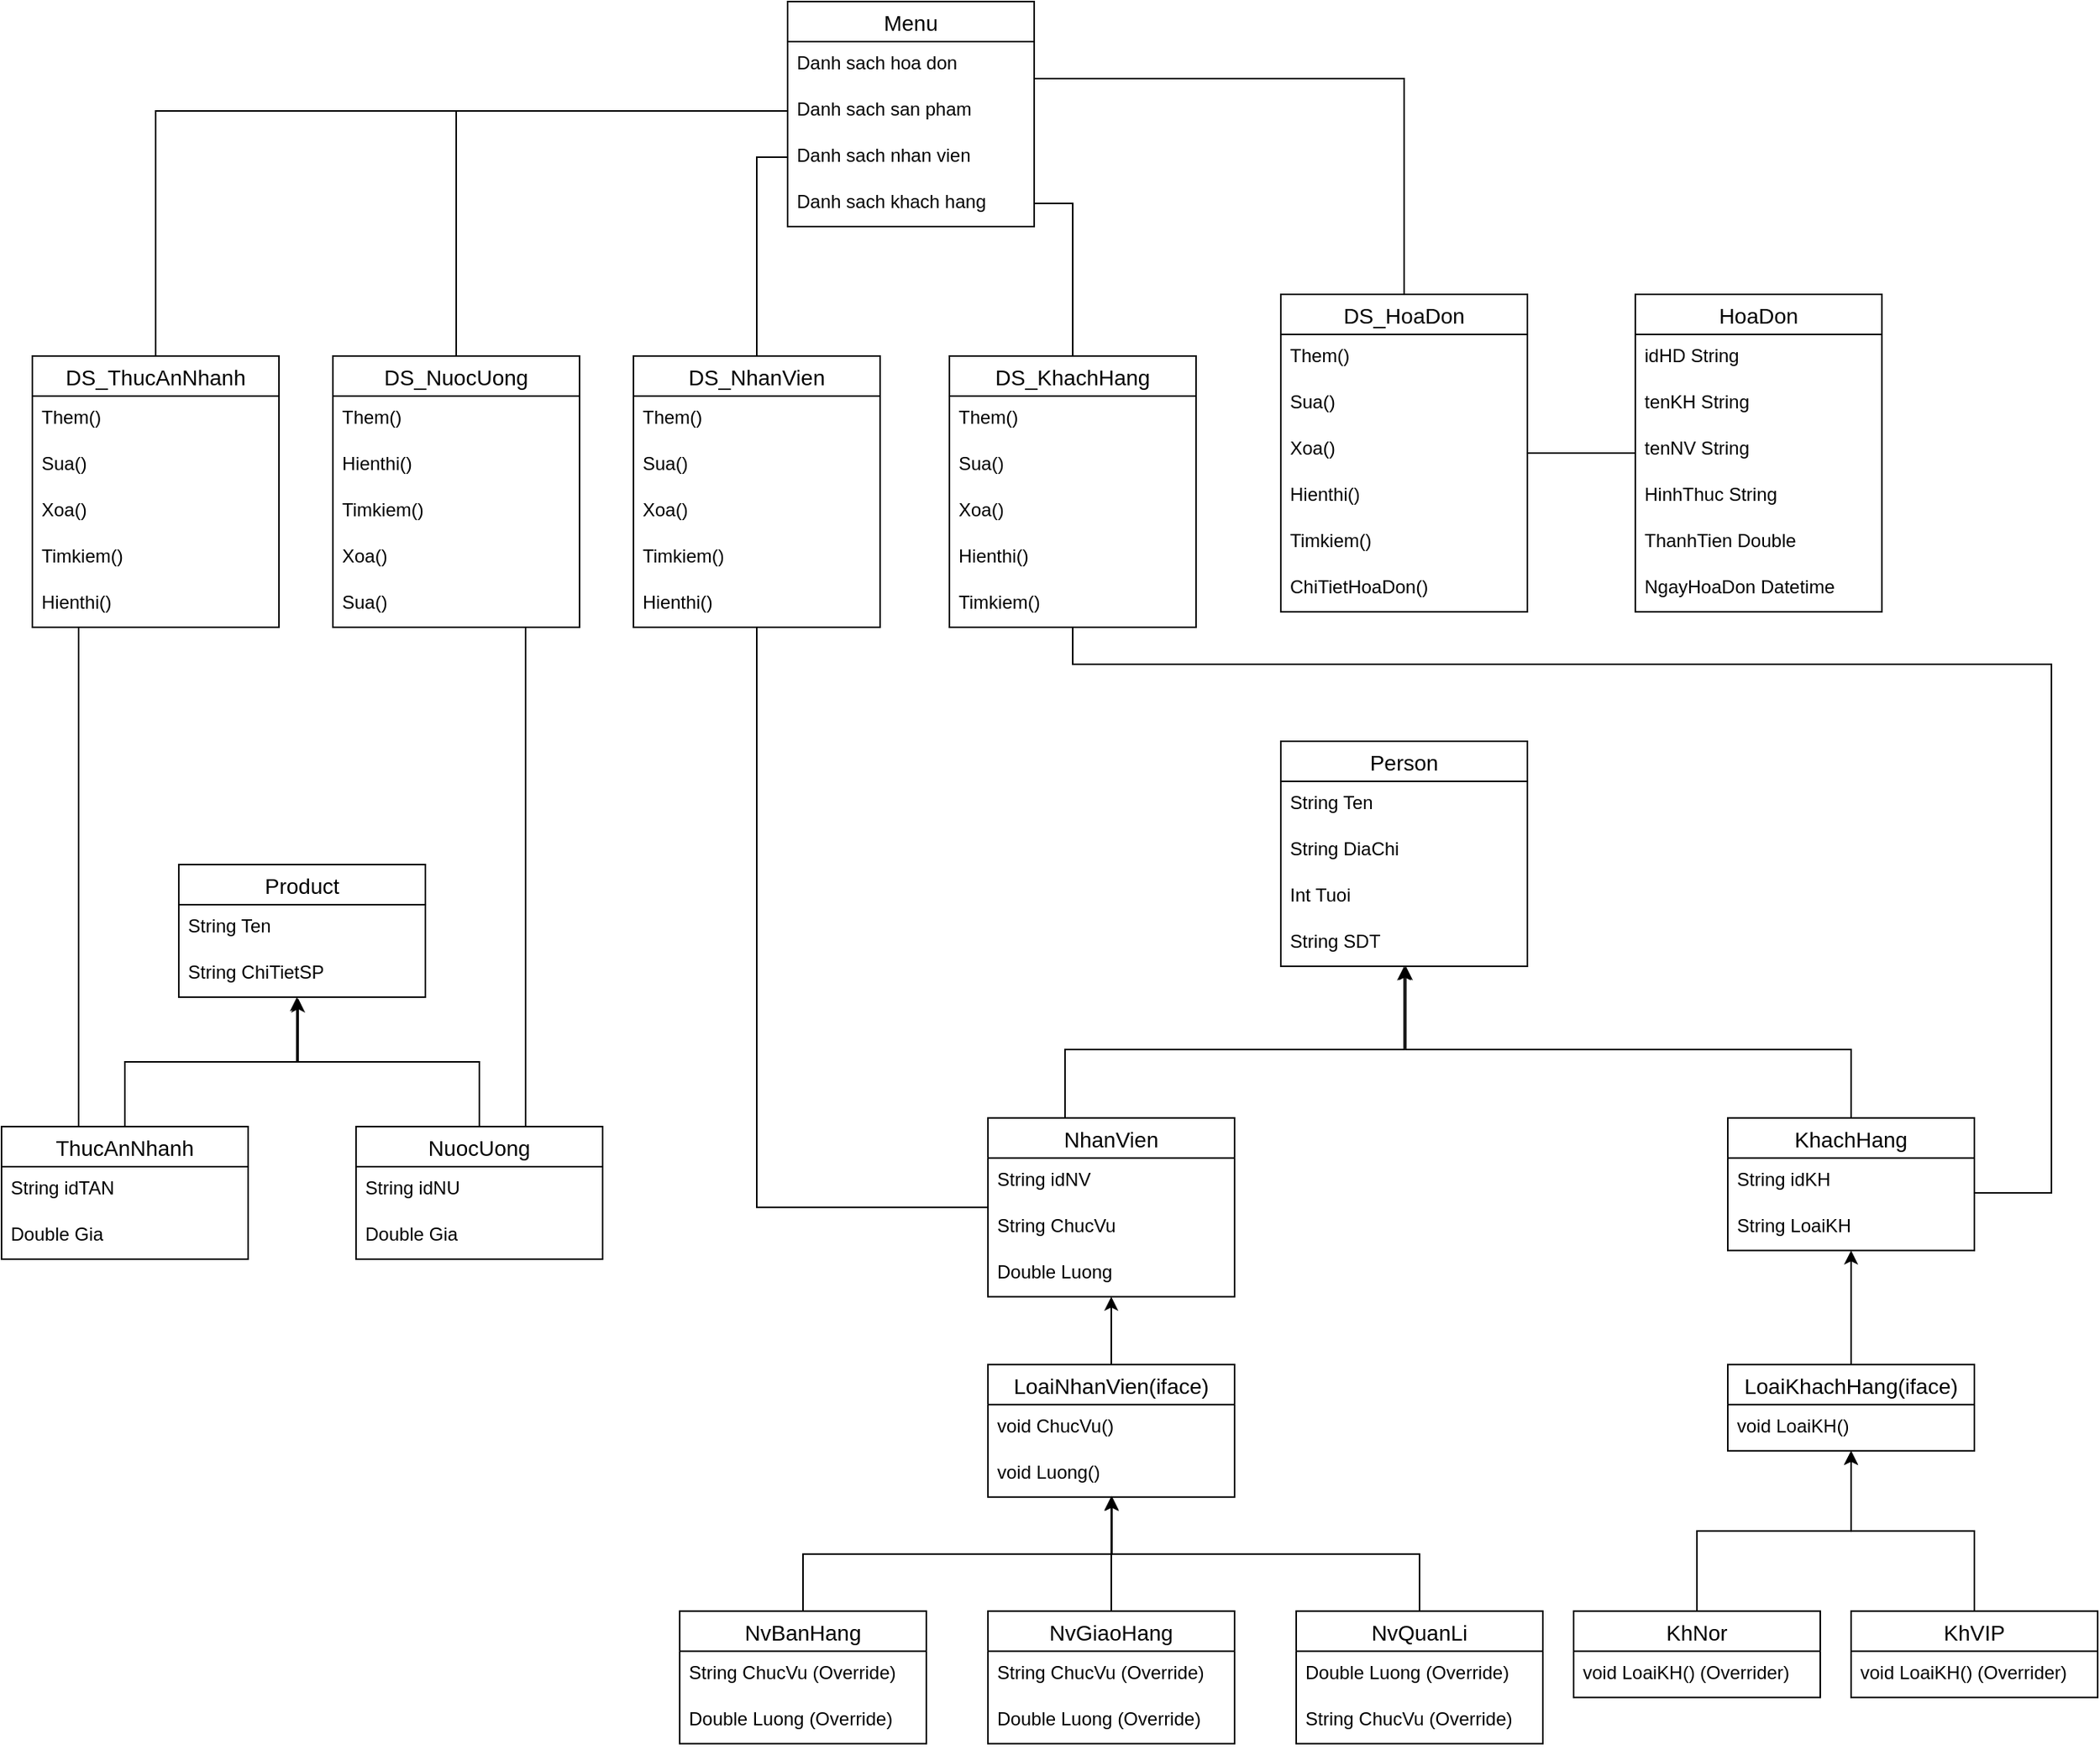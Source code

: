 <mxfile version="15.8.7" type="device"><diagram id="EVMcfRyq3tiRmZQSGh5y" name="Page-1"><mxGraphModel dx="3122" dy="1957" grid="1" gridSize="10" guides="1" tooltips="1" connect="1" arrows="1" fold="1" page="1" pageScale="1" pageWidth="850" pageHeight="1100" math="0" shadow="0"><root><mxCell id="0"/><mxCell id="1" parent="0"/><mxCell id="u-z-MHAH-wpr4KC4J1fU-18" value="Product" style="swimlane;fontStyle=0;childLayout=stackLayout;horizontal=1;startSize=26;horizontalStack=0;resizeParent=1;resizeParentMax=0;resizeLast=0;collapsible=1;marginBottom=0;align=center;fontSize=14;" parent="1" vertex="1"><mxGeometry x="-1275" y="530" width="160" height="86" as="geometry"/></mxCell><mxCell id="u-z-MHAH-wpr4KC4J1fU-20" value="String Ten" style="text;strokeColor=none;fillColor=none;spacingLeft=4;spacingRight=4;overflow=hidden;rotatable=0;points=[[0,0.5],[1,0.5]];portConstraint=eastwest;fontSize=12;" parent="u-z-MHAH-wpr4KC4J1fU-18" vertex="1"><mxGeometry y="26" width="160" height="30" as="geometry"/></mxCell><mxCell id="lFMd-A1XRuo6PtVkN8yh-21" value="String ChiTietSP" style="text;strokeColor=none;fillColor=none;spacingLeft=4;spacingRight=4;overflow=hidden;rotatable=0;points=[[0,0.5],[1,0.5]];portConstraint=eastwest;fontSize=12;" parent="u-z-MHAH-wpr4KC4J1fU-18" vertex="1"><mxGeometry y="56" width="160" height="30" as="geometry"/></mxCell><mxCell id="_1hfCsH6PnOg-9Ag5izW-5" style="edgeStyle=orthogonalEdgeStyle;rounded=0;orthogonalLoop=1;jettySize=auto;html=1;endArrow=none;endFill=0;" parent="1" source="1-C_B3c9Q80rBYuQbA28-1" target="yRy8DfpCT-1SX_eFIU9X-49" edge="1"><mxGeometry relative="1" as="geometry"/></mxCell><mxCell id="1-C_B3c9Q80rBYuQbA28-1" value="HoaDon" style="swimlane;fontStyle=0;childLayout=stackLayout;horizontal=1;startSize=26;horizontalStack=0;resizeParent=1;resizeParentMax=0;resizeLast=0;collapsible=1;marginBottom=0;align=center;fontSize=14;" parent="1" vertex="1"><mxGeometry x="-330" y="160" width="160" height="206" as="geometry"/></mxCell><mxCell id="1-C_B3c9Q80rBYuQbA28-2" value="idHD String" style="text;strokeColor=none;fillColor=none;spacingLeft=4;spacingRight=4;overflow=hidden;rotatable=0;points=[[0,0.5],[1,0.5]];portConstraint=eastwest;fontSize=12;" parent="1-C_B3c9Q80rBYuQbA28-1" vertex="1"><mxGeometry y="26" width="160" height="30" as="geometry"/></mxCell><mxCell id="WQT4BHHhC0f_taS3bqE5-6" value="tenKH String" style="text;strokeColor=none;fillColor=none;spacingLeft=4;spacingRight=4;overflow=hidden;rotatable=0;points=[[0,0.5],[1,0.5]];portConstraint=eastwest;fontSize=12;" parent="1-C_B3c9Q80rBYuQbA28-1" vertex="1"><mxGeometry y="56" width="160" height="30" as="geometry"/></mxCell><mxCell id="yRy8DfpCT-1SX_eFIU9X-61" value="tenNV String" style="text;strokeColor=none;fillColor=none;spacingLeft=4;spacingRight=4;overflow=hidden;rotatable=0;points=[[0,0.5],[1,0.5]];portConstraint=eastwest;fontSize=12;" parent="1-C_B3c9Q80rBYuQbA28-1" vertex="1"><mxGeometry y="86" width="160" height="30" as="geometry"/></mxCell><mxCell id="J4T6L70ZEpd3ya3aiYn7-1" value="HinhThuc String" style="text;strokeColor=none;fillColor=none;spacingLeft=4;spacingRight=4;overflow=hidden;rotatable=0;points=[[0,0.5],[1,0.5]];portConstraint=eastwest;fontSize=12;" vertex="1" parent="1-C_B3c9Q80rBYuQbA28-1"><mxGeometry y="116" width="160" height="30" as="geometry"/></mxCell><mxCell id="WQT4BHHhC0f_taS3bqE5-9" value="ThanhTien Double" style="text;strokeColor=none;fillColor=none;spacingLeft=4;spacingRight=4;overflow=hidden;rotatable=0;points=[[0,0.5],[1,0.5]];portConstraint=eastwest;fontSize=12;" parent="1-C_B3c9Q80rBYuQbA28-1" vertex="1"><mxGeometry y="146" width="160" height="30" as="geometry"/></mxCell><mxCell id="1-C_B3c9Q80rBYuQbA28-3" value="NgayHoaDon Datetime" style="text;strokeColor=none;fillColor=none;spacingLeft=4;spacingRight=4;overflow=hidden;rotatable=0;points=[[0,0.5],[1,0.5]];portConstraint=eastwest;fontSize=12;" parent="1-C_B3c9Q80rBYuQbA28-1" vertex="1"><mxGeometry y="176" width="160" height="30" as="geometry"/></mxCell><mxCell id="lFMd-A1XRuo6PtVkN8yh-22" style="edgeStyle=orthogonalEdgeStyle;rounded=0;orthogonalLoop=1;jettySize=auto;html=1;entryX=0.479;entryY=1;entryDx=0;entryDy=0;entryPerimeter=0;" parent="1" source="1-C_B3c9Q80rBYuQbA28-13" target="lFMd-A1XRuo6PtVkN8yh-21" edge="1"><mxGeometry relative="1" as="geometry"/></mxCell><mxCell id="_1hfCsH6PnOg-9Ag5izW-1" style="edgeStyle=orthogonalEdgeStyle;rounded=0;orthogonalLoop=1;jettySize=auto;html=1;endArrow=none;endFill=0;" parent="1" source="1-C_B3c9Q80rBYuQbA28-13" target="iTKkaDLtavJCJx7HGQ4m-65" edge="1"><mxGeometry relative="1" as="geometry"><Array as="points"><mxPoint x="-1340" y="530"/><mxPoint x="-1340" y="530"/></Array></mxGeometry></mxCell><mxCell id="1-C_B3c9Q80rBYuQbA28-13" value="ThucAnNhanh" style="swimlane;fontStyle=0;childLayout=stackLayout;horizontal=1;startSize=26;horizontalStack=0;resizeParent=1;resizeParentMax=0;resizeLast=0;collapsible=1;marginBottom=0;align=center;fontSize=14;" parent="1" vertex="1"><mxGeometry x="-1390" y="700" width="160" height="86" as="geometry"/></mxCell><mxCell id="1-C_B3c9Q80rBYuQbA28-14" value="String idTAN" style="text;strokeColor=none;fillColor=none;spacingLeft=4;spacingRight=4;overflow=hidden;rotatable=0;points=[[0,0.5],[1,0.5]];portConstraint=eastwest;fontSize=12;" parent="1-C_B3c9Q80rBYuQbA28-13" vertex="1"><mxGeometry y="26" width="160" height="30" as="geometry"/></mxCell><mxCell id="1-C_B3c9Q80rBYuQbA28-15" value="Double Gia" style="text;strokeColor=none;fillColor=none;spacingLeft=4;spacingRight=4;overflow=hidden;rotatable=0;points=[[0,0.5],[1,0.5]];portConstraint=eastwest;fontSize=12;" parent="1-C_B3c9Q80rBYuQbA28-13" vertex="1"><mxGeometry y="56" width="160" height="30" as="geometry"/></mxCell><mxCell id="lFMd-A1XRuo6PtVkN8yh-23" style="edgeStyle=orthogonalEdgeStyle;rounded=0;orthogonalLoop=1;jettySize=auto;html=1;entryX=0.484;entryY=1.028;entryDx=0;entryDy=0;entryPerimeter=0;" parent="1" source="1-C_B3c9Q80rBYuQbA28-17" target="lFMd-A1XRuo6PtVkN8yh-21" edge="1"><mxGeometry relative="1" as="geometry"/></mxCell><mxCell id="_1hfCsH6PnOg-9Ag5izW-2" style="edgeStyle=orthogonalEdgeStyle;rounded=0;orthogonalLoop=1;jettySize=auto;html=1;endArrow=none;endFill=0;" parent="1" source="1-C_B3c9Q80rBYuQbA28-17" target="iTKkaDLtavJCJx7HGQ4m-69" edge="1"><mxGeometry relative="1" as="geometry"><Array as="points"><mxPoint x="-1050" y="460"/><mxPoint x="-1050" y="460"/></Array></mxGeometry></mxCell><mxCell id="1-C_B3c9Q80rBYuQbA28-17" value="NuocUong" style="swimlane;fontStyle=0;childLayout=stackLayout;horizontal=1;startSize=26;horizontalStack=0;resizeParent=1;resizeParentMax=0;resizeLast=0;collapsible=1;marginBottom=0;align=center;fontSize=14;" parent="1" vertex="1"><mxGeometry x="-1160" y="700" width="160" height="86" as="geometry"/></mxCell><mxCell id="lFMd-A1XRuo6PtVkN8yh-24" value="String idNU" style="text;strokeColor=none;fillColor=none;spacingLeft=4;spacingRight=4;overflow=hidden;rotatable=0;points=[[0,0.5],[1,0.5]];portConstraint=eastwest;fontSize=12;" parent="1-C_B3c9Q80rBYuQbA28-17" vertex="1"><mxGeometry y="26" width="160" height="30" as="geometry"/></mxCell><mxCell id="lFMd-A1XRuo6PtVkN8yh-25" value="Double Gia" style="text;strokeColor=none;fillColor=none;spacingLeft=4;spacingRight=4;overflow=hidden;rotatable=0;points=[[0,0.5],[1,0.5]];portConstraint=eastwest;fontSize=12;" parent="1-C_B3c9Q80rBYuQbA28-17" vertex="1"><mxGeometry y="56" width="160" height="30" as="geometry"/></mxCell><mxCell id="iTKkaDLtavJCJx7HGQ4m-40" value="Person" style="swimlane;fontStyle=0;childLayout=stackLayout;horizontal=1;startSize=26;horizontalStack=0;resizeParent=1;resizeParentMax=0;resizeLast=0;collapsible=1;marginBottom=0;align=center;fontSize=14;" parent="1" vertex="1"><mxGeometry x="-560" y="450" width="160" height="146" as="geometry"><mxRectangle x="-600" y="434" width="80" height="26" as="alternateBounds"/></mxGeometry></mxCell><mxCell id="iTKkaDLtavJCJx7HGQ4m-41" value="String Ten" style="text;strokeColor=none;fillColor=none;spacingLeft=4;spacingRight=4;overflow=hidden;rotatable=0;points=[[0,0.5],[1,0.5]];portConstraint=eastwest;fontSize=12;" parent="iTKkaDLtavJCJx7HGQ4m-40" vertex="1"><mxGeometry y="26" width="160" height="30" as="geometry"/></mxCell><mxCell id="iTKkaDLtavJCJx7HGQ4m-42" value="String DiaChi" style="text;strokeColor=none;fillColor=none;spacingLeft=4;spacingRight=4;overflow=hidden;rotatable=0;points=[[0,0.5],[1,0.5]];portConstraint=eastwest;fontSize=12;" parent="iTKkaDLtavJCJx7HGQ4m-40" vertex="1"><mxGeometry y="56" width="160" height="30" as="geometry"/></mxCell><mxCell id="lFMd-A1XRuo6PtVkN8yh-7" value="Int Tuoi" style="text;strokeColor=none;fillColor=none;spacingLeft=4;spacingRight=4;overflow=hidden;rotatable=0;points=[[0,0.5],[1,0.5]];portConstraint=eastwest;fontSize=12;" parent="iTKkaDLtavJCJx7HGQ4m-40" vertex="1"><mxGeometry y="86" width="160" height="30" as="geometry"/></mxCell><mxCell id="lFMd-A1XRuo6PtVkN8yh-6" value="String SDT" style="text;strokeColor=none;fillColor=none;spacingLeft=4;spacingRight=4;overflow=hidden;rotatable=0;points=[[0,0.5],[1,0.5]];portConstraint=eastwest;fontSize=12;" parent="iTKkaDLtavJCJx7HGQ4m-40" vertex="1"><mxGeometry y="116" width="160" height="30" as="geometry"/></mxCell><mxCell id="_1hfCsH6PnOg-9Ag5izW-3" style="edgeStyle=orthogonalEdgeStyle;rounded=0;orthogonalLoop=1;jettySize=auto;html=1;endArrow=none;endFill=0;" parent="1" source="iTKkaDLtavJCJx7HGQ4m-45" target="iTKkaDLtavJCJx7HGQ4m-73" edge="1"><mxGeometry relative="1" as="geometry"/></mxCell><mxCell id="_1hfCsH6PnOg-9Ag5izW-12" style="edgeStyle=orthogonalEdgeStyle;rounded=0;orthogonalLoop=1;jettySize=auto;html=1;endArrow=classic;endFill=1;" parent="1" source="iTKkaDLtavJCJx7HGQ4m-45" target="iTKkaDLtavJCJx7HGQ4m-40" edge="1"><mxGeometry relative="1" as="geometry"><Array as="points"><mxPoint x="-700" y="650"/><mxPoint x="-480" y="650"/></Array></mxGeometry></mxCell><mxCell id="iTKkaDLtavJCJx7HGQ4m-45" value="NhanVien" style="swimlane;fontStyle=0;childLayout=stackLayout;horizontal=1;startSize=26;horizontalStack=0;resizeParent=1;resizeParentMax=0;resizeLast=0;collapsible=1;marginBottom=0;align=center;fontSize=14;" parent="1" vertex="1"><mxGeometry x="-750" y="694.4" width="160" height="116" as="geometry"/></mxCell><mxCell id="iTKkaDLtavJCJx7HGQ4m-46" value="String idNV" style="text;strokeColor=none;fillColor=none;spacingLeft=4;spacingRight=4;overflow=hidden;rotatable=0;points=[[0,0.5],[1,0.5]];portConstraint=eastwest;fontSize=12;" parent="iTKkaDLtavJCJx7HGQ4m-45" vertex="1"><mxGeometry y="26" width="160" height="30" as="geometry"/></mxCell><mxCell id="lFMd-A1XRuo6PtVkN8yh-31" value="String ChucVu" style="text;strokeColor=none;fillColor=none;spacingLeft=4;spacingRight=4;overflow=hidden;rotatable=0;points=[[0,0.5],[1,0.5]];portConstraint=eastwest;fontSize=12;" parent="iTKkaDLtavJCJx7HGQ4m-45" vertex="1"><mxGeometry y="56" width="160" height="30" as="geometry"/></mxCell><mxCell id="lFMd-A1XRuo6PtVkN8yh-26" value="Double Luong" style="text;strokeColor=none;fillColor=none;spacingLeft=4;spacingRight=4;overflow=hidden;rotatable=0;points=[[0,0.5],[1,0.5]];portConstraint=eastwest;fontSize=12;" parent="iTKkaDLtavJCJx7HGQ4m-45" vertex="1"><mxGeometry y="86" width="160" height="30" as="geometry"/></mxCell><mxCell id="lFMd-A1XRuo6PtVkN8yh-10" style="edgeStyle=orthogonalEdgeStyle;rounded=0;orthogonalLoop=1;jettySize=auto;html=1;entryX=0.507;entryY=0.997;entryDx=0;entryDy=0;entryPerimeter=0;" parent="1" source="iTKkaDLtavJCJx7HGQ4m-50" target="lFMd-A1XRuo6PtVkN8yh-6" edge="1"><mxGeometry relative="1" as="geometry"><Array as="points"><mxPoint x="-190" y="650"/><mxPoint x="-479" y="650"/></Array></mxGeometry></mxCell><mxCell id="_1hfCsH6PnOg-9Ag5izW-4" style="edgeStyle=orthogonalEdgeStyle;rounded=0;orthogonalLoop=1;jettySize=auto;html=1;endArrow=none;endFill=0;" parent="1" source="iTKkaDLtavJCJx7HGQ4m-50" target="iTKkaDLtavJCJx7HGQ4m-82" edge="1"><mxGeometry relative="1" as="geometry"><Array as="points"><mxPoint x="-60" y="743"/><mxPoint x="-60" y="400"/><mxPoint x="-695" y="400"/></Array></mxGeometry></mxCell><mxCell id="iTKkaDLtavJCJx7HGQ4m-50" value="KhachHang" style="swimlane;fontStyle=0;childLayout=stackLayout;horizontal=1;startSize=26;horizontalStack=0;resizeParent=1;resizeParentMax=0;resizeLast=0;collapsible=1;marginBottom=0;align=center;fontSize=14;" parent="1" vertex="1"><mxGeometry x="-270" y="694.4" width="160" height="86" as="geometry"/></mxCell><mxCell id="iTKkaDLtavJCJx7HGQ4m-51" value="String idKH" style="text;strokeColor=none;fillColor=none;spacingLeft=4;spacingRight=4;overflow=hidden;rotatable=0;points=[[0,0.5],[1,0.5]];portConstraint=eastwest;fontSize=12;" parent="iTKkaDLtavJCJx7HGQ4m-50" vertex="1"><mxGeometry y="26" width="160" height="30" as="geometry"/></mxCell><mxCell id="_1hfCsH6PnOg-9Ag5izW-7" value="String LoaiKH" style="text;strokeColor=none;fillColor=none;spacingLeft=4;spacingRight=4;overflow=hidden;rotatable=0;points=[[0,0.5],[1,0.5]];portConstraint=eastwest;fontSize=12;" parent="iTKkaDLtavJCJx7HGQ4m-50" vertex="1"><mxGeometry y="56" width="160" height="30" as="geometry"/></mxCell><mxCell id="lFMd-A1XRuo6PtVkN8yh-57" style="edgeStyle=orthogonalEdgeStyle;rounded=0;orthogonalLoop=1;jettySize=auto;html=1;entryX=0.502;entryY=0.996;entryDx=0;entryDy=0;entryPerimeter=0;endArrow=classic;endFill=1;" parent="1" source="iTKkaDLtavJCJx7HGQ4m-54" target="uVLdy-5Ss5AGThMqETgx-3" edge="1"><mxGeometry relative="1" as="geometry"/></mxCell><mxCell id="iTKkaDLtavJCJx7HGQ4m-54" value="NvBanHang" style="swimlane;fontStyle=0;childLayout=stackLayout;horizontal=1;startSize=26;horizontalStack=0;resizeParent=1;resizeParentMax=0;resizeLast=0;collapsible=1;marginBottom=0;align=center;fontSize=14;" parent="1" vertex="1"><mxGeometry x="-950" y="1014.4" width="160" height="86" as="geometry"/></mxCell><mxCell id="iTKkaDLtavJCJx7HGQ4m-56" value="String ChucVu (Override)" style="text;strokeColor=none;fillColor=none;spacingLeft=4;spacingRight=4;overflow=hidden;rotatable=0;points=[[0,0.5],[1,0.5]];portConstraint=eastwest;fontSize=12;" parent="iTKkaDLtavJCJx7HGQ4m-54" vertex="1"><mxGeometry y="26" width="160" height="30" as="geometry"/></mxCell><mxCell id="iTKkaDLtavJCJx7HGQ4m-57" value="Double Luong (Override)" style="text;strokeColor=none;fillColor=none;spacingLeft=4;spacingRight=4;overflow=hidden;rotatable=0;points=[[0,0.5],[1,0.5]];portConstraint=eastwest;fontSize=12;" parent="iTKkaDLtavJCJx7HGQ4m-54" vertex="1"><mxGeometry y="56" width="160" height="30" as="geometry"/></mxCell><mxCell id="WQT4BHHhC0f_taS3bqE5-19" style="edgeStyle=orthogonalEdgeStyle;rounded=0;orthogonalLoop=1;jettySize=auto;html=1;entryX=0;entryY=0.5;entryDx=0;entryDy=0;endArrow=none;endFill=0;" parent="1" source="iTKkaDLtavJCJx7HGQ4m-65" target="iTKkaDLtavJCJx7HGQ4m-107" edge="1"><mxGeometry relative="1" as="geometry"/></mxCell><mxCell id="iTKkaDLtavJCJx7HGQ4m-65" value="DS_ThucAnNhanh" style="swimlane;fontStyle=0;childLayout=stackLayout;horizontal=1;startSize=26;horizontalStack=0;resizeParent=1;resizeParentMax=0;resizeLast=0;collapsible=1;marginBottom=0;align=center;fontSize=14;" parent="1" vertex="1"><mxGeometry x="-1370" y="200" width="160" height="176" as="geometry"/></mxCell><mxCell id="iTKkaDLtavJCJx7HGQ4m-66" value="Them()" style="text;strokeColor=none;fillColor=none;spacingLeft=4;spacingRight=4;overflow=hidden;rotatable=0;points=[[0,0.5],[1,0.5]];portConstraint=eastwest;fontSize=12;" parent="iTKkaDLtavJCJx7HGQ4m-65" vertex="1"><mxGeometry y="26" width="160" height="30" as="geometry"/></mxCell><mxCell id="iTKkaDLtavJCJx7HGQ4m-67" value="Sua()" style="text;strokeColor=none;fillColor=none;spacingLeft=4;spacingRight=4;overflow=hidden;rotatable=0;points=[[0,0.5],[1,0.5]];portConstraint=eastwest;fontSize=12;" parent="iTKkaDLtavJCJx7HGQ4m-65" vertex="1"><mxGeometry y="56" width="160" height="30" as="geometry"/></mxCell><mxCell id="iTKkaDLtavJCJx7HGQ4m-68" value="Xoa()" style="text;strokeColor=none;fillColor=none;spacingLeft=4;spacingRight=4;overflow=hidden;rotatable=0;points=[[0,0.5],[1,0.5]];portConstraint=eastwest;fontSize=12;" parent="iTKkaDLtavJCJx7HGQ4m-65" vertex="1"><mxGeometry y="86" width="160" height="30" as="geometry"/></mxCell><mxCell id="yRy8DfpCT-1SX_eFIU9X-1" value="Timkiem()" style="text;strokeColor=none;fillColor=none;spacingLeft=4;spacingRight=4;overflow=hidden;rotatable=0;points=[[0,0.5],[1,0.5]];portConstraint=eastwest;fontSize=12;" parent="iTKkaDLtavJCJx7HGQ4m-65" vertex="1"><mxGeometry y="116" width="160" height="30" as="geometry"/></mxCell><mxCell id="yRy8DfpCT-1SX_eFIU9X-2" value="Hienthi()" style="text;strokeColor=none;fillColor=none;spacingLeft=4;spacingRight=4;overflow=hidden;rotatable=0;points=[[0,0.5],[1,0.5]];portConstraint=eastwest;fontSize=12;" parent="iTKkaDLtavJCJx7HGQ4m-65" vertex="1"><mxGeometry y="146" width="160" height="30" as="geometry"/></mxCell><mxCell id="_1hfCsH6PnOg-9Ag5izW-6" style="edgeStyle=orthogonalEdgeStyle;rounded=0;orthogonalLoop=1;jettySize=auto;html=1;endArrow=none;endFill=0;" parent="1" source="iTKkaDLtavJCJx7HGQ4m-69" target="iTKkaDLtavJCJx7HGQ4m-107" edge="1"><mxGeometry relative="1" as="geometry"/></mxCell><mxCell id="iTKkaDLtavJCJx7HGQ4m-69" value="DS_NuocUong" style="swimlane;fontStyle=0;childLayout=stackLayout;horizontal=1;startSize=26;horizontalStack=0;resizeParent=1;resizeParentMax=0;resizeLast=0;collapsible=1;marginBottom=0;align=center;fontSize=14;" parent="1" vertex="1"><mxGeometry x="-1175" y="200" width="160" height="176" as="geometry"/></mxCell><mxCell id="yRy8DfpCT-1SX_eFIU9X-24" value="Them()" style="text;strokeColor=none;fillColor=none;spacingLeft=4;spacingRight=4;overflow=hidden;rotatable=0;points=[[0,0.5],[1,0.5]];portConstraint=eastwest;fontSize=12;" parent="iTKkaDLtavJCJx7HGQ4m-69" vertex="1"><mxGeometry y="26" width="160" height="30" as="geometry"/></mxCell><mxCell id="yRy8DfpCT-1SX_eFIU9X-28" value="Hienthi()" style="text;strokeColor=none;fillColor=none;spacingLeft=4;spacingRight=4;overflow=hidden;rotatable=0;points=[[0,0.5],[1,0.5]];portConstraint=eastwest;fontSize=12;" parent="iTKkaDLtavJCJx7HGQ4m-69" vertex="1"><mxGeometry y="56" width="160" height="30" as="geometry"/></mxCell><mxCell id="yRy8DfpCT-1SX_eFIU9X-27" value="Timkiem()" style="text;strokeColor=none;fillColor=none;spacingLeft=4;spacingRight=4;overflow=hidden;rotatable=0;points=[[0,0.5],[1,0.5]];portConstraint=eastwest;fontSize=12;" parent="iTKkaDLtavJCJx7HGQ4m-69" vertex="1"><mxGeometry y="86" width="160" height="30" as="geometry"/></mxCell><mxCell id="yRy8DfpCT-1SX_eFIU9X-26" value="Xoa()" style="text;strokeColor=none;fillColor=none;spacingLeft=4;spacingRight=4;overflow=hidden;rotatable=0;points=[[0,0.5],[1,0.5]];portConstraint=eastwest;fontSize=12;" parent="iTKkaDLtavJCJx7HGQ4m-69" vertex="1"><mxGeometry y="116" width="160" height="30" as="geometry"/></mxCell><mxCell id="yRy8DfpCT-1SX_eFIU9X-25" value="Sua()" style="text;strokeColor=none;fillColor=none;spacingLeft=4;spacingRight=4;overflow=hidden;rotatable=0;points=[[0,0.5],[1,0.5]];portConstraint=eastwest;fontSize=12;" parent="iTKkaDLtavJCJx7HGQ4m-69" vertex="1"><mxGeometry y="146" width="160" height="30" as="geometry"/></mxCell><mxCell id="WQT4BHHhC0f_taS3bqE5-21" style="edgeStyle=orthogonalEdgeStyle;rounded=0;orthogonalLoop=1;jettySize=auto;html=1;entryX=0;entryY=0.5;entryDx=0;entryDy=0;endArrow=none;endFill=0;" parent="1" source="iTKkaDLtavJCJx7HGQ4m-73" target="WQT4BHHhC0f_taS3bqE5-10" edge="1"><mxGeometry relative="1" as="geometry"/></mxCell><mxCell id="iTKkaDLtavJCJx7HGQ4m-73" value="DS_NhanVien" style="swimlane;fontStyle=0;childLayout=stackLayout;horizontal=1;startSize=26;horizontalStack=0;resizeParent=1;resizeParentMax=0;resizeLast=0;collapsible=1;marginBottom=0;align=center;fontSize=14;" parent="1" vertex="1"><mxGeometry x="-980" y="200" width="160" height="176" as="geometry"/></mxCell><mxCell id="yRy8DfpCT-1SX_eFIU9X-29" value="Them()" style="text;strokeColor=none;fillColor=none;spacingLeft=4;spacingRight=4;overflow=hidden;rotatable=0;points=[[0,0.5],[1,0.5]];portConstraint=eastwest;fontSize=12;" parent="iTKkaDLtavJCJx7HGQ4m-73" vertex="1"><mxGeometry y="26" width="160" height="30" as="geometry"/></mxCell><mxCell id="yRy8DfpCT-1SX_eFIU9X-30" value="Sua()" style="text;strokeColor=none;fillColor=none;spacingLeft=4;spacingRight=4;overflow=hidden;rotatable=0;points=[[0,0.5],[1,0.5]];portConstraint=eastwest;fontSize=12;" parent="iTKkaDLtavJCJx7HGQ4m-73" vertex="1"><mxGeometry y="56" width="160" height="30" as="geometry"/></mxCell><mxCell id="yRy8DfpCT-1SX_eFIU9X-31" value="Xoa()" style="text;strokeColor=none;fillColor=none;spacingLeft=4;spacingRight=4;overflow=hidden;rotatable=0;points=[[0,0.5],[1,0.5]];portConstraint=eastwest;fontSize=12;" parent="iTKkaDLtavJCJx7HGQ4m-73" vertex="1"><mxGeometry y="86" width="160" height="30" as="geometry"/></mxCell><mxCell id="yRy8DfpCT-1SX_eFIU9X-32" value="Timkiem()" style="text;strokeColor=none;fillColor=none;spacingLeft=4;spacingRight=4;overflow=hidden;rotatable=0;points=[[0,0.5],[1,0.5]];portConstraint=eastwest;fontSize=12;" parent="iTKkaDLtavJCJx7HGQ4m-73" vertex="1"><mxGeometry y="116" width="160" height="30" as="geometry"/></mxCell><mxCell id="yRy8DfpCT-1SX_eFIU9X-33" value="Hienthi()" style="text;strokeColor=none;fillColor=none;spacingLeft=4;spacingRight=4;overflow=hidden;rotatable=0;points=[[0,0.5],[1,0.5]];portConstraint=eastwest;fontSize=12;" parent="iTKkaDLtavJCJx7HGQ4m-73" vertex="1"><mxGeometry y="146" width="160" height="30" as="geometry"/></mxCell><mxCell id="WQT4BHHhC0f_taS3bqE5-23" style="edgeStyle=orthogonalEdgeStyle;rounded=0;orthogonalLoop=1;jettySize=auto;html=1;entryX=1;entryY=0.5;entryDx=0;entryDy=0;endArrow=none;endFill=0;" parent="1" source="iTKkaDLtavJCJx7HGQ4m-82" target="WQT4BHHhC0f_taS3bqE5-11" edge="1"><mxGeometry relative="1" as="geometry"/></mxCell><mxCell id="iTKkaDLtavJCJx7HGQ4m-82" value="DS_KhachHang" style="swimlane;fontStyle=0;childLayout=stackLayout;horizontal=1;startSize=26;horizontalStack=0;resizeParent=1;resizeParentMax=0;resizeLast=0;collapsible=1;marginBottom=0;align=center;fontSize=14;" parent="1" vertex="1"><mxGeometry x="-775" y="200" width="160" height="176" as="geometry"/></mxCell><mxCell id="yRy8DfpCT-1SX_eFIU9X-44" value="Them()" style="text;strokeColor=none;fillColor=none;spacingLeft=4;spacingRight=4;overflow=hidden;rotatable=0;points=[[0,0.5],[1,0.5]];portConstraint=eastwest;fontSize=12;" parent="iTKkaDLtavJCJx7HGQ4m-82" vertex="1"><mxGeometry y="26" width="160" height="30" as="geometry"/></mxCell><mxCell id="yRy8DfpCT-1SX_eFIU9X-45" value="Sua()" style="text;strokeColor=none;fillColor=none;spacingLeft=4;spacingRight=4;overflow=hidden;rotatable=0;points=[[0,0.5],[1,0.5]];portConstraint=eastwest;fontSize=12;" parent="iTKkaDLtavJCJx7HGQ4m-82" vertex="1"><mxGeometry y="56" width="160" height="30" as="geometry"/></mxCell><mxCell id="yRy8DfpCT-1SX_eFIU9X-46" value="Xoa()" style="text;strokeColor=none;fillColor=none;spacingLeft=4;spacingRight=4;overflow=hidden;rotatable=0;points=[[0,0.5],[1,0.5]];portConstraint=eastwest;fontSize=12;" parent="iTKkaDLtavJCJx7HGQ4m-82" vertex="1"><mxGeometry y="86" width="160" height="30" as="geometry"/></mxCell><mxCell id="yRy8DfpCT-1SX_eFIU9X-48" value="Hienthi()" style="text;strokeColor=none;fillColor=none;spacingLeft=4;spacingRight=4;overflow=hidden;rotatable=0;points=[[0,0.5],[1,0.5]];portConstraint=eastwest;fontSize=12;" parent="iTKkaDLtavJCJx7HGQ4m-82" vertex="1"><mxGeometry y="116" width="160" height="30" as="geometry"/></mxCell><mxCell id="yRy8DfpCT-1SX_eFIU9X-47" value="Timkiem()" style="text;strokeColor=none;fillColor=none;spacingLeft=4;spacingRight=4;overflow=hidden;rotatable=0;points=[[0,0.5],[1,0.5]];portConstraint=eastwest;fontSize=12;" parent="iTKkaDLtavJCJx7HGQ4m-82" vertex="1"><mxGeometry y="146" width="160" height="30" as="geometry"/></mxCell><mxCell id="lFMd-A1XRuo6PtVkN8yh-55" style="edgeStyle=orthogonalEdgeStyle;rounded=0;orthogonalLoop=1;jettySize=auto;html=1;entryX=0.5;entryY=0.987;entryDx=0;entryDy=0;entryPerimeter=0;endArrow=classic;endFill=1;" parent="1" source="iTKkaDLtavJCJx7HGQ4m-93" target="uVLdy-5Ss5AGThMqETgx-3" edge="1"><mxGeometry relative="1" as="geometry"/></mxCell><mxCell id="iTKkaDLtavJCJx7HGQ4m-93" value="NvGiaoHang" style="swimlane;fontStyle=0;childLayout=stackLayout;horizontal=1;startSize=26;horizontalStack=0;resizeParent=1;resizeParentMax=0;resizeLast=0;collapsible=1;marginBottom=0;align=center;fontSize=14;" parent="1" vertex="1"><mxGeometry x="-750" y="1014.4" width="160" height="86" as="geometry"/></mxCell><mxCell id="lFMd-A1XRuo6PtVkN8yh-40" value="String ChucVu (Override)" style="text;strokeColor=none;fillColor=none;spacingLeft=4;spacingRight=4;overflow=hidden;rotatable=0;points=[[0,0.5],[1,0.5]];portConstraint=eastwest;fontSize=12;" parent="iTKkaDLtavJCJx7HGQ4m-93" vertex="1"><mxGeometry y="26" width="160" height="30" as="geometry"/></mxCell><mxCell id="lFMd-A1XRuo6PtVkN8yh-41" value="Double Luong (Override)" style="text;strokeColor=none;fillColor=none;spacingLeft=4;spacingRight=4;overflow=hidden;rotatable=0;points=[[0,0.5],[1,0.5]];portConstraint=eastwest;fontSize=12;" parent="iTKkaDLtavJCJx7HGQ4m-93" vertex="1"><mxGeometry y="56" width="160" height="30" as="geometry"/></mxCell><mxCell id="lFMd-A1XRuo6PtVkN8yh-56" style="edgeStyle=orthogonalEdgeStyle;rounded=0;orthogonalLoop=1;jettySize=auto;html=1;entryX=0.502;entryY=0.978;entryDx=0;entryDy=0;entryPerimeter=0;endArrow=classic;endFill=1;" parent="1" source="iTKkaDLtavJCJx7HGQ4m-97" target="uVLdy-5Ss5AGThMqETgx-3" edge="1"><mxGeometry relative="1" as="geometry"/></mxCell><mxCell id="iTKkaDLtavJCJx7HGQ4m-97" value="NvQuanLi" style="swimlane;fontStyle=0;childLayout=stackLayout;horizontal=1;startSize=26;horizontalStack=0;resizeParent=1;resizeParentMax=0;resizeLast=0;collapsible=1;marginBottom=0;align=center;fontSize=14;swimlaneFillColor=default;" parent="1" vertex="1"><mxGeometry x="-550" y="1014.4" width="160" height="86" as="geometry"/></mxCell><mxCell id="lFMd-A1XRuo6PtVkN8yh-42" value="Double Luong (Override)" style="text;strokeColor=none;fillColor=none;spacingLeft=4;spacingRight=4;overflow=hidden;rotatable=0;points=[[0,0.5],[1,0.5]];portConstraint=eastwest;fontSize=12;" parent="iTKkaDLtavJCJx7HGQ4m-97" vertex="1"><mxGeometry y="26" width="160" height="30" as="geometry"/></mxCell><mxCell id="lFMd-A1XRuo6PtVkN8yh-39" value="String ChucVu (Override)" style="text;strokeColor=none;fillColor=none;spacingLeft=4;spacingRight=4;overflow=hidden;rotatable=0;points=[[0,0.5],[1,0.5]];portConstraint=eastwest;fontSize=12;" parent="iTKkaDLtavJCJx7HGQ4m-97" vertex="1"><mxGeometry y="56" width="160" height="30" as="geometry"/></mxCell><mxCell id="iTKkaDLtavJCJx7HGQ4m-106" value="Menu" style="swimlane;fontStyle=0;childLayout=stackLayout;horizontal=1;startSize=26;horizontalStack=0;resizeParent=1;resizeParentMax=0;resizeLast=0;collapsible=1;marginBottom=0;align=center;fontSize=14;" parent="1" vertex="1"><mxGeometry x="-880" y="-30" width="160" height="146" as="geometry"/></mxCell><mxCell id="WQT4BHHhC0f_taS3bqE5-12" value="Danh sach hoa don" style="text;strokeColor=none;fillColor=none;spacingLeft=4;spacingRight=4;overflow=hidden;rotatable=0;points=[[0,0.5],[1,0.5]];portConstraint=eastwest;fontSize=12;" parent="iTKkaDLtavJCJx7HGQ4m-106" vertex="1"><mxGeometry y="26" width="160" height="30" as="geometry"/></mxCell><mxCell id="iTKkaDLtavJCJx7HGQ4m-107" value="Danh sach san pham" style="text;strokeColor=none;fillColor=none;spacingLeft=4;spacingRight=4;overflow=hidden;rotatable=0;points=[[0,0.5],[1,0.5]];portConstraint=eastwest;fontSize=12;" parent="iTKkaDLtavJCJx7HGQ4m-106" vertex="1"><mxGeometry y="56" width="160" height="30" as="geometry"/></mxCell><mxCell id="WQT4BHHhC0f_taS3bqE5-10" value="Danh sach nhan vien" style="text;strokeColor=none;fillColor=none;spacingLeft=4;spacingRight=4;overflow=hidden;rotatable=0;points=[[0,0.5],[1,0.5]];portConstraint=eastwest;fontSize=12;" parent="iTKkaDLtavJCJx7HGQ4m-106" vertex="1"><mxGeometry y="86" width="160" height="30" as="geometry"/></mxCell><mxCell id="WQT4BHHhC0f_taS3bqE5-11" value="Danh sach khach hang" style="text;strokeColor=none;fillColor=none;spacingLeft=4;spacingRight=4;overflow=hidden;rotatable=0;points=[[0,0.5],[1,0.5]];portConstraint=eastwest;fontSize=12;" parent="iTKkaDLtavJCJx7HGQ4m-106" vertex="1"><mxGeometry y="116" width="160" height="30" as="geometry"/></mxCell><mxCell id="lFMd-A1XRuo6PtVkN8yh-53" style="edgeStyle=orthogonalEdgeStyle;rounded=0;orthogonalLoop=1;jettySize=auto;html=1;entryX=0.5;entryY=1;entryDx=0;entryDy=0;entryPerimeter=0;endArrow=classic;endFill=1;" parent="1" source="uVLdy-5Ss5AGThMqETgx-1" target="lFMd-A1XRuo6PtVkN8yh-26" edge="1"><mxGeometry relative="1" as="geometry"/></mxCell><mxCell id="uVLdy-5Ss5AGThMqETgx-1" value="LoaiNhanVien(iface)" style="swimlane;fontStyle=0;childLayout=stackLayout;horizontal=1;startSize=26;horizontalStack=0;resizeParent=1;resizeParentMax=0;resizeLast=0;collapsible=1;marginBottom=0;align=center;fontSize=14;" parent="1" vertex="1"><mxGeometry x="-750" y="854.4" width="160" height="86" as="geometry"/></mxCell><mxCell id="uVLdy-5Ss5AGThMqETgx-2" value="void ChucVu()" style="text;strokeColor=none;fillColor=none;spacingLeft=4;spacingRight=4;overflow=hidden;rotatable=0;points=[[0,0.5],[1,0.5]];portConstraint=eastwest;fontSize=12;" parent="uVLdy-5Ss5AGThMqETgx-1" vertex="1"><mxGeometry y="26" width="160" height="30" as="geometry"/></mxCell><mxCell id="uVLdy-5Ss5AGThMqETgx-3" value="void Luong()" style="text;strokeColor=none;fillColor=none;spacingLeft=4;spacingRight=4;overflow=hidden;rotatable=0;points=[[0,0.5],[1,0.5]];portConstraint=eastwest;fontSize=12;" parent="uVLdy-5Ss5AGThMqETgx-1" vertex="1"><mxGeometry y="56" width="160" height="30" as="geometry"/></mxCell><mxCell id="WQT4BHHhC0f_taS3bqE5-24" style="edgeStyle=orthogonalEdgeStyle;rounded=0;orthogonalLoop=1;jettySize=auto;html=1;endArrow=none;endFill=0;" parent="1" source="yRy8DfpCT-1SX_eFIU9X-49" target="WQT4BHHhC0f_taS3bqE5-12" edge="1"><mxGeometry relative="1" as="geometry"><Array as="points"><mxPoint x="-480" y="20"/></Array></mxGeometry></mxCell><mxCell id="yRy8DfpCT-1SX_eFIU9X-49" value="DS_HoaDon" style="swimlane;fontStyle=0;childLayout=stackLayout;horizontal=1;startSize=26;horizontalStack=0;resizeParent=1;resizeParentMax=0;resizeLast=0;collapsible=1;marginBottom=0;align=center;fontSize=14;" parent="1" vertex="1"><mxGeometry x="-560" y="160" width="160" height="206" as="geometry"/></mxCell><mxCell id="yRy8DfpCT-1SX_eFIU9X-50" value="Them()" style="text;strokeColor=none;fillColor=none;spacingLeft=4;spacingRight=4;overflow=hidden;rotatable=0;points=[[0,0.5],[1,0.5]];portConstraint=eastwest;fontSize=12;" parent="yRy8DfpCT-1SX_eFIU9X-49" vertex="1"><mxGeometry y="26" width="160" height="30" as="geometry"/></mxCell><mxCell id="2idAc_ryLYHS__EPW9Wi-1" value="Sua()" style="text;strokeColor=none;fillColor=none;spacingLeft=4;spacingRight=4;overflow=hidden;rotatable=0;points=[[0,0.5],[1,0.5]];portConstraint=eastwest;fontSize=12;" parent="yRy8DfpCT-1SX_eFIU9X-49" vertex="1"><mxGeometry y="56" width="160" height="30" as="geometry"/></mxCell><mxCell id="yRy8DfpCT-1SX_eFIU9X-52" value="Xoa()" style="text;strokeColor=none;fillColor=none;spacingLeft=4;spacingRight=4;overflow=hidden;rotatable=0;points=[[0,0.5],[1,0.5]];portConstraint=eastwest;fontSize=12;" parent="yRy8DfpCT-1SX_eFIU9X-49" vertex="1"><mxGeometry y="86" width="160" height="30" as="geometry"/></mxCell><mxCell id="yRy8DfpCT-1SX_eFIU9X-53" value="Hienthi()" style="text;strokeColor=none;fillColor=none;spacingLeft=4;spacingRight=4;overflow=hidden;rotatable=0;points=[[0,0.5],[1,0.5]];portConstraint=eastwest;fontSize=12;" parent="yRy8DfpCT-1SX_eFIU9X-49" vertex="1"><mxGeometry y="116" width="160" height="30" as="geometry"/></mxCell><mxCell id="yRy8DfpCT-1SX_eFIU9X-54" value="Timkiem()" style="text;strokeColor=none;fillColor=none;spacingLeft=4;spacingRight=4;overflow=hidden;rotatable=0;points=[[0,0.5],[1,0.5]];portConstraint=eastwest;fontSize=12;" parent="yRy8DfpCT-1SX_eFIU9X-49" vertex="1"><mxGeometry y="146" width="160" height="30" as="geometry"/></mxCell><mxCell id="Pupj_qFnhY_I1woZEo-a-1" value="ChiTietHoaDon()" style="text;strokeColor=none;fillColor=none;spacingLeft=4;spacingRight=4;overflow=hidden;rotatable=0;points=[[0,0.5],[1,0.5]];portConstraint=eastwest;fontSize=12;" parent="yRy8DfpCT-1SX_eFIU9X-49" vertex="1"><mxGeometry y="176" width="160" height="30" as="geometry"/></mxCell><mxCell id="_1hfCsH6PnOg-9Ag5izW-11" style="edgeStyle=orthogonalEdgeStyle;rounded=0;orthogonalLoop=1;jettySize=auto;html=1;endArrow=classic;endFill=1;" parent="1" source="_1hfCsH6PnOg-9Ag5izW-8" target="iTKkaDLtavJCJx7HGQ4m-50" edge="1"><mxGeometry relative="1" as="geometry"/></mxCell><mxCell id="_1hfCsH6PnOg-9Ag5izW-8" value="LoaiKhachHang(iface)" style="swimlane;fontStyle=0;childLayout=stackLayout;horizontal=1;startSize=26;horizontalStack=0;resizeParent=1;resizeParentMax=0;resizeLast=0;collapsible=1;marginBottom=0;align=center;fontSize=14;" parent="1" vertex="1"><mxGeometry x="-270" y="854.4" width="160" height="56" as="geometry"/></mxCell><mxCell id="_1hfCsH6PnOg-9Ag5izW-9" value="void LoaiKH()" style="text;strokeColor=none;fillColor=none;spacingLeft=4;spacingRight=4;overflow=hidden;rotatable=0;points=[[0,0.5],[1,0.5]];portConstraint=eastwest;fontSize=12;" parent="_1hfCsH6PnOg-9Ag5izW-8" vertex="1"><mxGeometry y="26" width="160" height="30" as="geometry"/></mxCell><mxCell id="_1hfCsH6PnOg-9Ag5izW-19" style="edgeStyle=orthogonalEdgeStyle;rounded=0;orthogonalLoop=1;jettySize=auto;html=1;endArrow=classic;endFill=1;" parent="1" source="_1hfCsH6PnOg-9Ag5izW-13" target="_1hfCsH6PnOg-9Ag5izW-8" edge="1"><mxGeometry relative="1" as="geometry"/></mxCell><mxCell id="_1hfCsH6PnOg-9Ag5izW-13" value="KhNor" style="swimlane;fontStyle=0;childLayout=stackLayout;horizontal=1;startSize=26;horizontalStack=0;resizeParent=1;resizeParentMax=0;resizeLast=0;collapsible=1;marginBottom=0;align=center;fontSize=14;" parent="1" vertex="1"><mxGeometry x="-370" y="1014.4" width="160" height="56" as="geometry"/></mxCell><mxCell id="_1hfCsH6PnOg-9Ag5izW-14" value="void LoaiKH() (Overrider)" style="text;strokeColor=none;fillColor=none;spacingLeft=4;spacingRight=4;overflow=hidden;rotatable=0;points=[[0,0.5],[1,0.5]];portConstraint=eastwest;fontSize=12;" parent="_1hfCsH6PnOg-9Ag5izW-13" vertex="1"><mxGeometry y="26" width="160" height="30" as="geometry"/></mxCell><mxCell id="_1hfCsH6PnOg-9Ag5izW-20" style="edgeStyle=orthogonalEdgeStyle;rounded=0;orthogonalLoop=1;jettySize=auto;html=1;endArrow=classic;endFill=1;" parent="1" source="_1hfCsH6PnOg-9Ag5izW-16" target="_1hfCsH6PnOg-9Ag5izW-8" edge="1"><mxGeometry relative="1" as="geometry"/></mxCell><mxCell id="_1hfCsH6PnOg-9Ag5izW-16" value="KhVIP" style="swimlane;fontStyle=0;childLayout=stackLayout;horizontal=1;startSize=26;horizontalStack=0;resizeParent=1;resizeParentMax=0;resizeLast=0;collapsible=1;marginBottom=0;align=center;fontSize=14;" parent="1" vertex="1"><mxGeometry x="-190" y="1014.4" width="160" height="56" as="geometry"/></mxCell><mxCell id="_1hfCsH6PnOg-9Ag5izW-21" value="void LoaiKH() (Overrider)" style="text;strokeColor=none;fillColor=none;spacingLeft=4;spacingRight=4;overflow=hidden;rotatable=0;points=[[0,0.5],[1,0.5]];portConstraint=eastwest;fontSize=12;" parent="_1hfCsH6PnOg-9Ag5izW-16" vertex="1"><mxGeometry y="26" width="160" height="30" as="geometry"/></mxCell></root></mxGraphModel></diagram></mxfile>